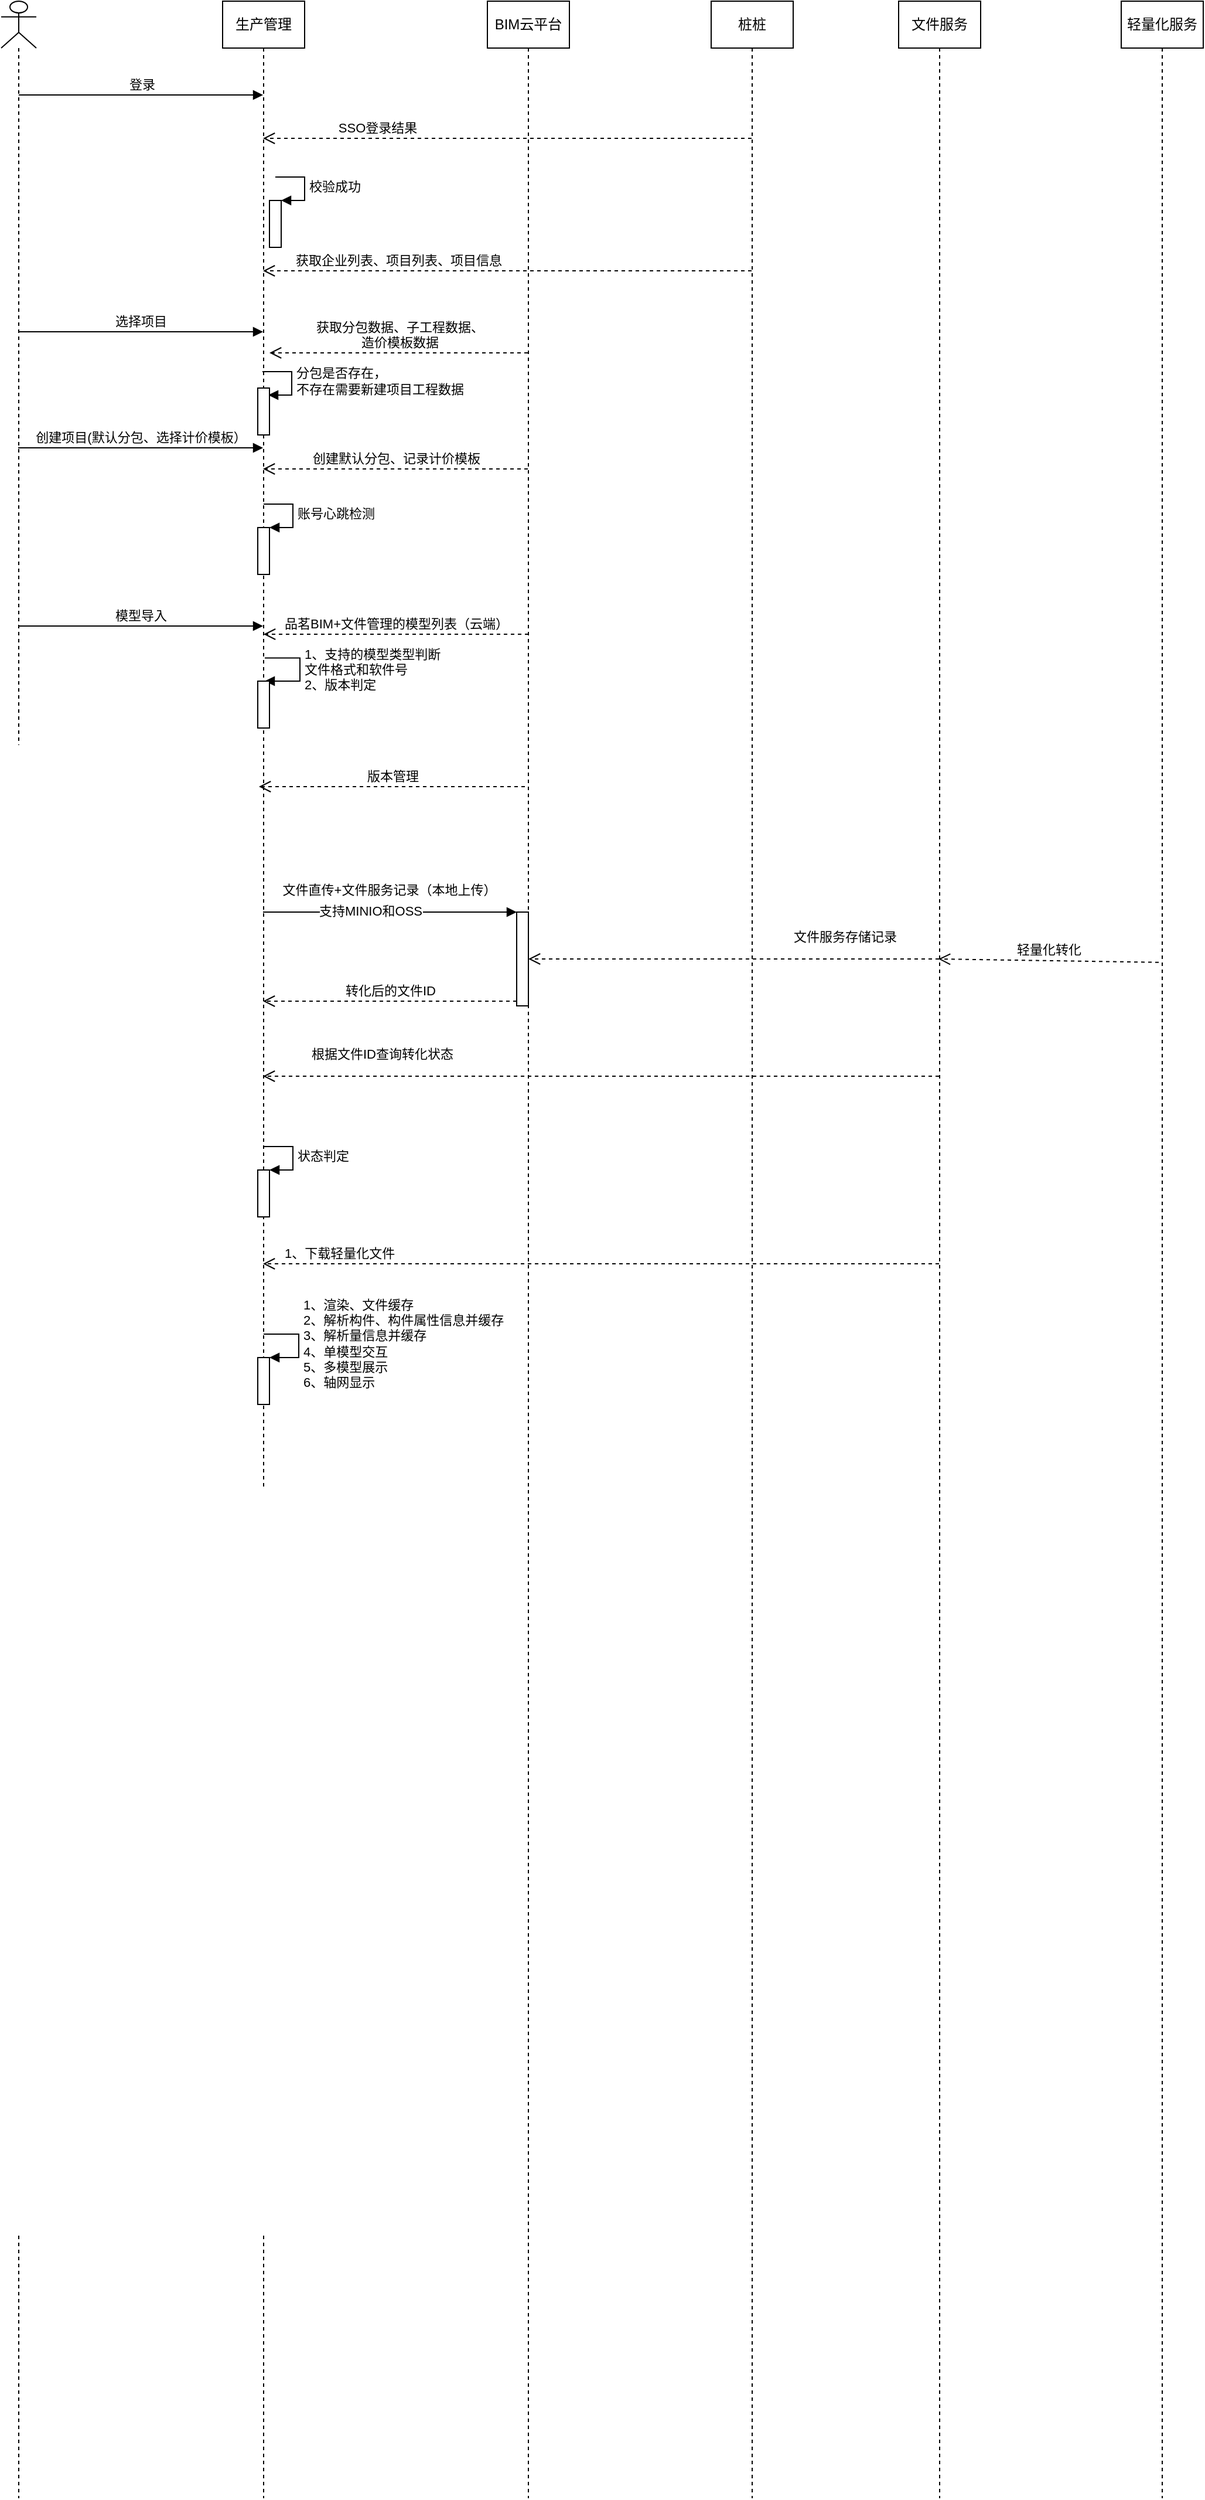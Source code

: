 <mxfile version="14.6.13" type="github">
  <diagram id="wwAp5VEjQbvz6LY0Q-2e" name="第 1 页">
    <mxGraphModel dx="1422" dy="772" grid="1" gridSize="10" guides="1" tooltips="1" connect="1" arrows="1" fold="1" page="1" pageScale="1" pageWidth="827" pageHeight="1169" math="0" shadow="0">
      <root>
        <mxCell id="0" />
        <mxCell id="1" parent="0" />
        <mxCell id="acnv-wGAzHJlmWG9RIcy-20" value="" style="group" parent="1" vertex="1" connectable="0">
          <mxGeometry x="50" y="40" width="1026" height="2130" as="geometry" />
        </mxCell>
        <mxCell id="acnv-wGAzHJlmWG9RIcy-1" value="" style="shape=umlLifeline;participant=umlActor;perimeter=lifelinePerimeter;whiteSpace=wrap;html=1;container=1;collapsible=0;recursiveResize=0;verticalAlign=top;spacingTop=36;outlineConnect=0;" parent="acnv-wGAzHJlmWG9RIcy-20" vertex="1">
          <mxGeometry width="30" height="2130" as="geometry" />
        </mxCell>
        <mxCell id="acnv-wGAzHJlmWG9RIcy-2" value="生产管理" style="shape=umlLifeline;perimeter=lifelinePerimeter;whiteSpace=wrap;html=1;container=1;collapsible=0;recursiveResize=0;outlineConnect=0;" parent="acnv-wGAzHJlmWG9RIcy-20" vertex="1">
          <mxGeometry x="189" width="70" height="2130" as="geometry" />
        </mxCell>
        <mxCell id="acnv-wGAzHJlmWG9RIcy-17" value="" style="html=1;points=[];perimeter=orthogonalPerimeter;" parent="acnv-wGAzHJlmWG9RIcy-2" vertex="1">
          <mxGeometry x="40" y="170" width="10" height="40" as="geometry" />
        </mxCell>
        <mxCell id="acnv-wGAzHJlmWG9RIcy-18" value="校验成功" style="edgeStyle=orthogonalEdgeStyle;html=1;align=left;spacingLeft=2;endArrow=block;rounded=0;entryX=1;entryY=0;" parent="acnv-wGAzHJlmWG9RIcy-2" target="acnv-wGAzHJlmWG9RIcy-17" edge="1">
          <mxGeometry relative="1" as="geometry">
            <mxPoint x="45" y="150" as="sourcePoint" />
            <Array as="points">
              <mxPoint x="70" y="150" />
            </Array>
          </mxGeometry>
        </mxCell>
        <mxCell id="acnv-wGAzHJlmWG9RIcy-23" value="分包是否存在，&lt;br&gt;不存在需要新建项目工程数据" style="edgeStyle=orthogonalEdgeStyle;html=1;align=left;spacingLeft=2;endArrow=block;rounded=0;entryX=1;entryY=0;" parent="acnv-wGAzHJlmWG9RIcy-2" edge="1">
          <mxGeometry relative="1" as="geometry">
            <mxPoint x="34" y="316" as="sourcePoint" />
            <Array as="points">
              <mxPoint x="59" y="316" />
            </Array>
            <mxPoint x="39" y="336" as="targetPoint" />
          </mxGeometry>
        </mxCell>
        <mxCell id="acnv-wGAzHJlmWG9RIcy-24" value="获取分包数据、子工程数据、&lt;br&gt;造价模板数据" style="html=1;verticalAlign=bottom;endArrow=open;dashed=1;endSize=8;" parent="acnv-wGAzHJlmWG9RIcy-2" source="acnv-wGAzHJlmWG9RIcy-3" edge="1">
          <mxGeometry x="0.002" relative="1" as="geometry">
            <mxPoint x="120" y="300" as="sourcePoint" />
            <mxPoint x="40" y="300" as="targetPoint" />
            <mxPoint x="1" as="offset" />
          </mxGeometry>
        </mxCell>
        <mxCell id="acnv-wGAzHJlmWG9RIcy-32" value="1、支持的模型类型判断&lt;br&gt;文件格式和软件号&lt;br&gt;2、版本判定" style="edgeStyle=orthogonalEdgeStyle;html=1;align=left;spacingLeft=2;endArrow=block;rounded=0;entryX=1;entryY=0;exitX=0.514;exitY=0.263;exitDx=0;exitDy=0;exitPerimeter=0;" parent="acnv-wGAzHJlmWG9RIcy-2" edge="1" source="acnv-wGAzHJlmWG9RIcy-2">
          <mxGeometry relative="1" as="geometry">
            <mxPoint x="41" y="560" as="sourcePoint" />
            <Array as="points">
              <mxPoint x="66" y="560" />
              <mxPoint x="66" y="580" />
            </Array>
            <mxPoint x="36" y="580" as="targetPoint" />
          </mxGeometry>
        </mxCell>
        <mxCell id="tgn-vE3kJdSIfzjikdGL-18" value="状态判定" style="edgeStyle=orthogonalEdgeStyle;html=1;align=left;spacingLeft=2;endArrow=block;rounded=0;entryX=1;entryY=0;" edge="1" target="tgn-vE3kJdSIfzjikdGL-17" parent="acnv-wGAzHJlmWG9RIcy-2">
          <mxGeometry relative="1" as="geometry">
            <mxPoint x="35" y="977" as="sourcePoint" />
            <Array as="points">
              <mxPoint x="60" y="977" />
            </Array>
          </mxGeometry>
        </mxCell>
        <mxCell id="tgn-vE3kJdSIfzjikdGL-20" value="" style="html=1;points=[];perimeter=orthogonalPerimeter;" vertex="1" parent="acnv-wGAzHJlmWG9RIcy-2">
          <mxGeometry x="30" y="1157" width="10" height="40" as="geometry" />
        </mxCell>
        <mxCell id="tgn-vE3kJdSIfzjikdGL-21" value="1、渲染、文件缓存&lt;br&gt;2、解析构件、构件属性信息并缓存&lt;br&gt;3、解析量信息并缓存&lt;br&gt;4、单模型交互&lt;br&gt;5、多模型展示&lt;br&gt;6、轴网显示" style="edgeStyle=orthogonalEdgeStyle;html=1;align=left;spacingLeft=2;endArrow=block;rounded=0;entryX=1;entryY=0;" edge="1" target="tgn-vE3kJdSIfzjikdGL-20" parent="acnv-wGAzHJlmWG9RIcy-2">
          <mxGeometry relative="1" as="geometry">
            <mxPoint x="35" y="1137" as="sourcePoint" />
            <Array as="points">
              <mxPoint x="65" y="1137" />
            </Array>
          </mxGeometry>
        </mxCell>
        <mxCell id="tgn-vE3kJdSIfzjikdGL-28" value="账号心跳检测" style="edgeStyle=orthogonalEdgeStyle;html=1;align=left;spacingLeft=2;endArrow=block;rounded=0;entryX=1;entryY=0;" edge="1" target="tgn-vE3kJdSIfzjikdGL-27" parent="acnv-wGAzHJlmWG9RIcy-2">
          <mxGeometry relative="1" as="geometry">
            <mxPoint x="35" y="429" as="sourcePoint" />
            <Array as="points">
              <mxPoint x="60" y="429" />
            </Array>
          </mxGeometry>
        </mxCell>
        <mxCell id="tgn-vE3kJdSIfzjikdGL-29" value="版本管理" style="html=1;verticalAlign=bottom;endArrow=open;dashed=1;endSize=8;" edge="1" parent="acnv-wGAzHJlmWG9RIcy-2">
          <mxGeometry relative="1" as="geometry">
            <mxPoint x="258" y="670" as="sourcePoint" />
            <mxPoint x="31" y="670" as="targetPoint" />
          </mxGeometry>
        </mxCell>
        <mxCell id="acnv-wGAzHJlmWG9RIcy-3" value="BIM云平台" style="shape=umlLifeline;perimeter=lifelinePerimeter;whiteSpace=wrap;html=1;container=1;collapsible=0;recursiveResize=0;outlineConnect=0;" parent="acnv-wGAzHJlmWG9RIcy-20" vertex="1">
          <mxGeometry x="415" width="70" height="2130" as="geometry" />
        </mxCell>
        <mxCell id="tgn-vE3kJdSIfzjikdGL-11" value="" style="html=1;points=[];perimeter=orthogonalPerimeter;" vertex="1" parent="acnv-wGAzHJlmWG9RIcy-3">
          <mxGeometry x="25" y="777" width="10" height="80" as="geometry" />
        </mxCell>
        <mxCell id="tgn-vE3kJdSIfzjikdGL-14" value="文件服务存储记录" style="html=1;verticalAlign=bottom;endArrow=open;dashed=1;endSize=8;" edge="1" parent="acnv-wGAzHJlmWG9RIcy-3">
          <mxGeometry x="-0.541" y="-10" relative="1" as="geometry">
            <mxPoint x="385.5" y="817" as="sourcePoint" />
            <mxPoint x="35" y="817" as="targetPoint" />
            <mxPoint as="offset" />
          </mxGeometry>
        </mxCell>
        <mxCell id="acnv-wGAzHJlmWG9RIcy-4" value="桩桩" style="shape=umlLifeline;perimeter=lifelinePerimeter;whiteSpace=wrap;html=1;container=1;collapsible=0;recursiveResize=0;outlineConnect=0;" parent="acnv-wGAzHJlmWG9RIcy-20" vertex="1">
          <mxGeometry x="606" width="70" height="2130" as="geometry" />
        </mxCell>
        <mxCell id="acnv-wGAzHJlmWG9RIcy-5" value="文件服务" style="shape=umlLifeline;perimeter=lifelinePerimeter;whiteSpace=wrap;html=1;container=1;collapsible=0;recursiveResize=0;outlineConnect=0;" parent="acnv-wGAzHJlmWG9RIcy-20" vertex="1">
          <mxGeometry x="766" width="70" height="2130" as="geometry" />
        </mxCell>
        <mxCell id="tgn-vE3kJdSIfzjikdGL-15" value="轻量化转化" style="html=1;verticalAlign=bottom;endArrow=open;dashed=1;endSize=8;exitX=0.457;exitY=0.33;exitDx=0;exitDy=0;exitPerimeter=0;" edge="1" parent="acnv-wGAzHJlmWG9RIcy-5">
          <mxGeometry relative="1" as="geometry">
            <mxPoint x="221.99" y="819.9" as="sourcePoint" />
            <mxPoint x="34" y="817" as="targetPoint" />
          </mxGeometry>
        </mxCell>
        <mxCell id="acnv-wGAzHJlmWG9RIcy-6" value="轻量化服务" style="shape=umlLifeline;perimeter=lifelinePerimeter;whiteSpace=wrap;html=1;container=1;collapsible=0;recursiveResize=0;outlineConnect=0;" parent="acnv-wGAzHJlmWG9RIcy-20" vertex="1">
          <mxGeometry x="956" width="70" height="2130" as="geometry" />
        </mxCell>
        <mxCell id="acnv-wGAzHJlmWG9RIcy-8" value="登录" style="html=1;verticalAlign=bottom;endArrow=block;" parent="acnv-wGAzHJlmWG9RIcy-20" source="acnv-wGAzHJlmWG9RIcy-1" target="acnv-wGAzHJlmWG9RIcy-2" edge="1">
          <mxGeometry width="80" relative="1" as="geometry">
            <mxPoint x="20" y="90" as="sourcePoint" />
            <mxPoint x="100" y="90" as="targetPoint" />
            <Array as="points">
              <mxPoint x="90" y="80" />
            </Array>
          </mxGeometry>
        </mxCell>
        <mxCell id="acnv-wGAzHJlmWG9RIcy-9" value="SSO登录结果" style="html=1;verticalAlign=bottom;endArrow=open;dashed=1;endSize=8;" parent="acnv-wGAzHJlmWG9RIcy-20" source="acnv-wGAzHJlmWG9RIcy-4" edge="1">
          <mxGeometry x="0.532" relative="1" as="geometry">
            <mxPoint x="589" y="117" as="sourcePoint" />
            <mxPoint x="223.5" y="117" as="targetPoint" />
            <mxPoint as="offset" />
          </mxGeometry>
        </mxCell>
        <mxCell id="acnv-wGAzHJlmWG9RIcy-11" value="获取企业列表、项目列表、项目信息" style="html=1;verticalAlign=bottom;endArrow=open;dashed=1;endSize=8;" parent="acnv-wGAzHJlmWG9RIcy-20" source="acnv-wGAzHJlmWG9RIcy-4" edge="1">
          <mxGeometry x="0.446" relative="1" as="geometry">
            <mxPoint x="593.5" y="230" as="sourcePoint" />
            <mxPoint x="223.5" y="230" as="targetPoint" />
            <mxPoint as="offset" />
          </mxGeometry>
        </mxCell>
        <mxCell id="acnv-wGAzHJlmWG9RIcy-21" value="选择项目" style="html=1;verticalAlign=bottom;endArrow=block;" parent="acnv-wGAzHJlmWG9RIcy-20" target="acnv-wGAzHJlmWG9RIcy-2" edge="1">
          <mxGeometry width="80" relative="1" as="geometry">
            <mxPoint x="14.5" y="282" as="sourcePoint" />
            <mxPoint x="184.5" y="282" as="targetPoint" />
          </mxGeometry>
        </mxCell>
        <mxCell id="acnv-wGAzHJlmWG9RIcy-25" value="创建默认分包、记录计价模板" style="html=1;verticalAlign=bottom;endArrow=open;dashed=1;endSize=8;" parent="acnv-wGAzHJlmWG9RIcy-20" edge="1">
          <mxGeometry relative="1" as="geometry">
            <mxPoint x="449.5" y="399" as="sourcePoint" />
            <mxPoint x="223.5" y="399" as="targetPoint" />
          </mxGeometry>
        </mxCell>
        <mxCell id="acnv-wGAzHJlmWG9RIcy-27" value="创建项目(默认分包、选择计价模板）" style="html=1;verticalAlign=bottom;endArrow=block;" parent="acnv-wGAzHJlmWG9RIcy-20" target="acnv-wGAzHJlmWG9RIcy-2" edge="1">
          <mxGeometry width="80" relative="1" as="geometry">
            <mxPoint x="14.5" y="381" as="sourcePoint" />
            <mxPoint x="184.5" y="381" as="targetPoint" />
          </mxGeometry>
        </mxCell>
        <mxCell id="acnv-wGAzHJlmWG9RIcy-30" value="模型导入" style="html=1;verticalAlign=bottom;endArrow=block;" parent="acnv-wGAzHJlmWG9RIcy-20" edge="1">
          <mxGeometry width="80" relative="1" as="geometry">
            <mxPoint x="14.5" y="533" as="sourcePoint" />
            <mxPoint x="223.5" y="533" as="targetPoint" />
          </mxGeometry>
        </mxCell>
        <mxCell id="tgn-vE3kJdSIfzjikdGL-12" value="文件直传+文件服务记录（本地上传）" style="html=1;verticalAlign=bottom;endArrow=block;entryX=0;entryY=0;" edge="1" target="tgn-vE3kJdSIfzjikdGL-11" parent="acnv-wGAzHJlmWG9RIcy-20">
          <mxGeometry x="-0.016" y="10" relative="1" as="geometry">
            <mxPoint x="223.5" y="777" as="sourcePoint" />
            <mxPoint x="1" as="offset" />
          </mxGeometry>
        </mxCell>
        <mxCell id="tgn-vE3kJdSIfzjikdGL-23" value="支持MINIO和OSS" style="edgeLabel;html=1;align=center;verticalAlign=middle;resizable=0;points=[];" vertex="1" connectable="0" parent="tgn-vE3kJdSIfzjikdGL-12">
          <mxGeometry x="-0.155" y="1" relative="1" as="geometry">
            <mxPoint as="offset" />
          </mxGeometry>
        </mxCell>
        <mxCell id="tgn-vE3kJdSIfzjikdGL-13" value="转化后的文件ID" style="html=1;verticalAlign=bottom;endArrow=open;dashed=1;endSize=8;exitX=0;exitY=0.95;" edge="1" source="tgn-vE3kJdSIfzjikdGL-11" parent="acnv-wGAzHJlmWG9RIcy-20">
          <mxGeometry relative="1" as="geometry">
            <mxPoint x="223.5" y="853" as="targetPoint" />
          </mxGeometry>
        </mxCell>
        <mxCell id="tgn-vE3kJdSIfzjikdGL-16" value="根据文件ID查询转化状态" style="html=1;verticalAlign=bottom;endArrow=open;dashed=1;endSize=8;" edge="1" parent="acnv-wGAzHJlmWG9RIcy-20">
          <mxGeometry x="0.649" y="-10" relative="1" as="geometry">
            <mxPoint x="800.5" y="917" as="sourcePoint" />
            <mxPoint x="223.5" y="917" as="targetPoint" />
            <mxPoint as="offset" />
          </mxGeometry>
        </mxCell>
        <mxCell id="tgn-vE3kJdSIfzjikdGL-19" value="1、下载轻量化文件" style="html=1;verticalAlign=bottom;endArrow=open;dashed=1;endSize=8;align=left;" edge="1" parent="acnv-wGAzHJlmWG9RIcy-20">
          <mxGeometry x="0.943" relative="1" as="geometry">
            <mxPoint x="800.5" y="1077" as="sourcePoint" />
            <mxPoint x="223.5" y="1077" as="targetPoint" />
            <mxPoint as="offset" />
          </mxGeometry>
        </mxCell>
        <mxCell id="acnv-wGAzHJlmWG9RIcy-31" value="" style="html=1;points=[];perimeter=orthogonalPerimeter;" parent="acnv-wGAzHJlmWG9RIcy-20" vertex="1">
          <mxGeometry x="219" y="580" width="10" height="40" as="geometry" />
        </mxCell>
        <mxCell id="tgn-vE3kJdSIfzjikdGL-17" value="" style="html=1;points=[];perimeter=orthogonalPerimeter;" vertex="1" parent="acnv-wGAzHJlmWG9RIcy-20">
          <mxGeometry x="219" y="997" width="10" height="40" as="geometry" />
        </mxCell>
        <mxCell id="tgn-vE3kJdSIfzjikdGL-24" value="品茗BIM+文件管理的模型列表（云端）" style="html=1;verticalAlign=bottom;endArrow=open;dashed=1;endSize=8;" edge="1" parent="acnv-wGAzHJlmWG9RIcy-20" target="acnv-wGAzHJlmWG9RIcy-2">
          <mxGeometry relative="1" as="geometry">
            <mxPoint x="450" y="540" as="sourcePoint" />
            <mxPoint x="370" y="540" as="targetPoint" />
          </mxGeometry>
        </mxCell>
        <mxCell id="acnv-wGAzHJlmWG9RIcy-22" value="" style="html=1;points=[];perimeter=orthogonalPerimeter;" parent="acnv-wGAzHJlmWG9RIcy-20" vertex="1">
          <mxGeometry x="219" y="330" width="10" height="40" as="geometry" />
        </mxCell>
        <mxCell id="tgn-vE3kJdSIfzjikdGL-27" value="" style="html=1;points=[];perimeter=orthogonalPerimeter;" vertex="1" parent="acnv-wGAzHJlmWG9RIcy-20">
          <mxGeometry x="219" y="449" width="10" height="40" as="geometry" />
        </mxCell>
      </root>
    </mxGraphModel>
  </diagram>
</mxfile>
